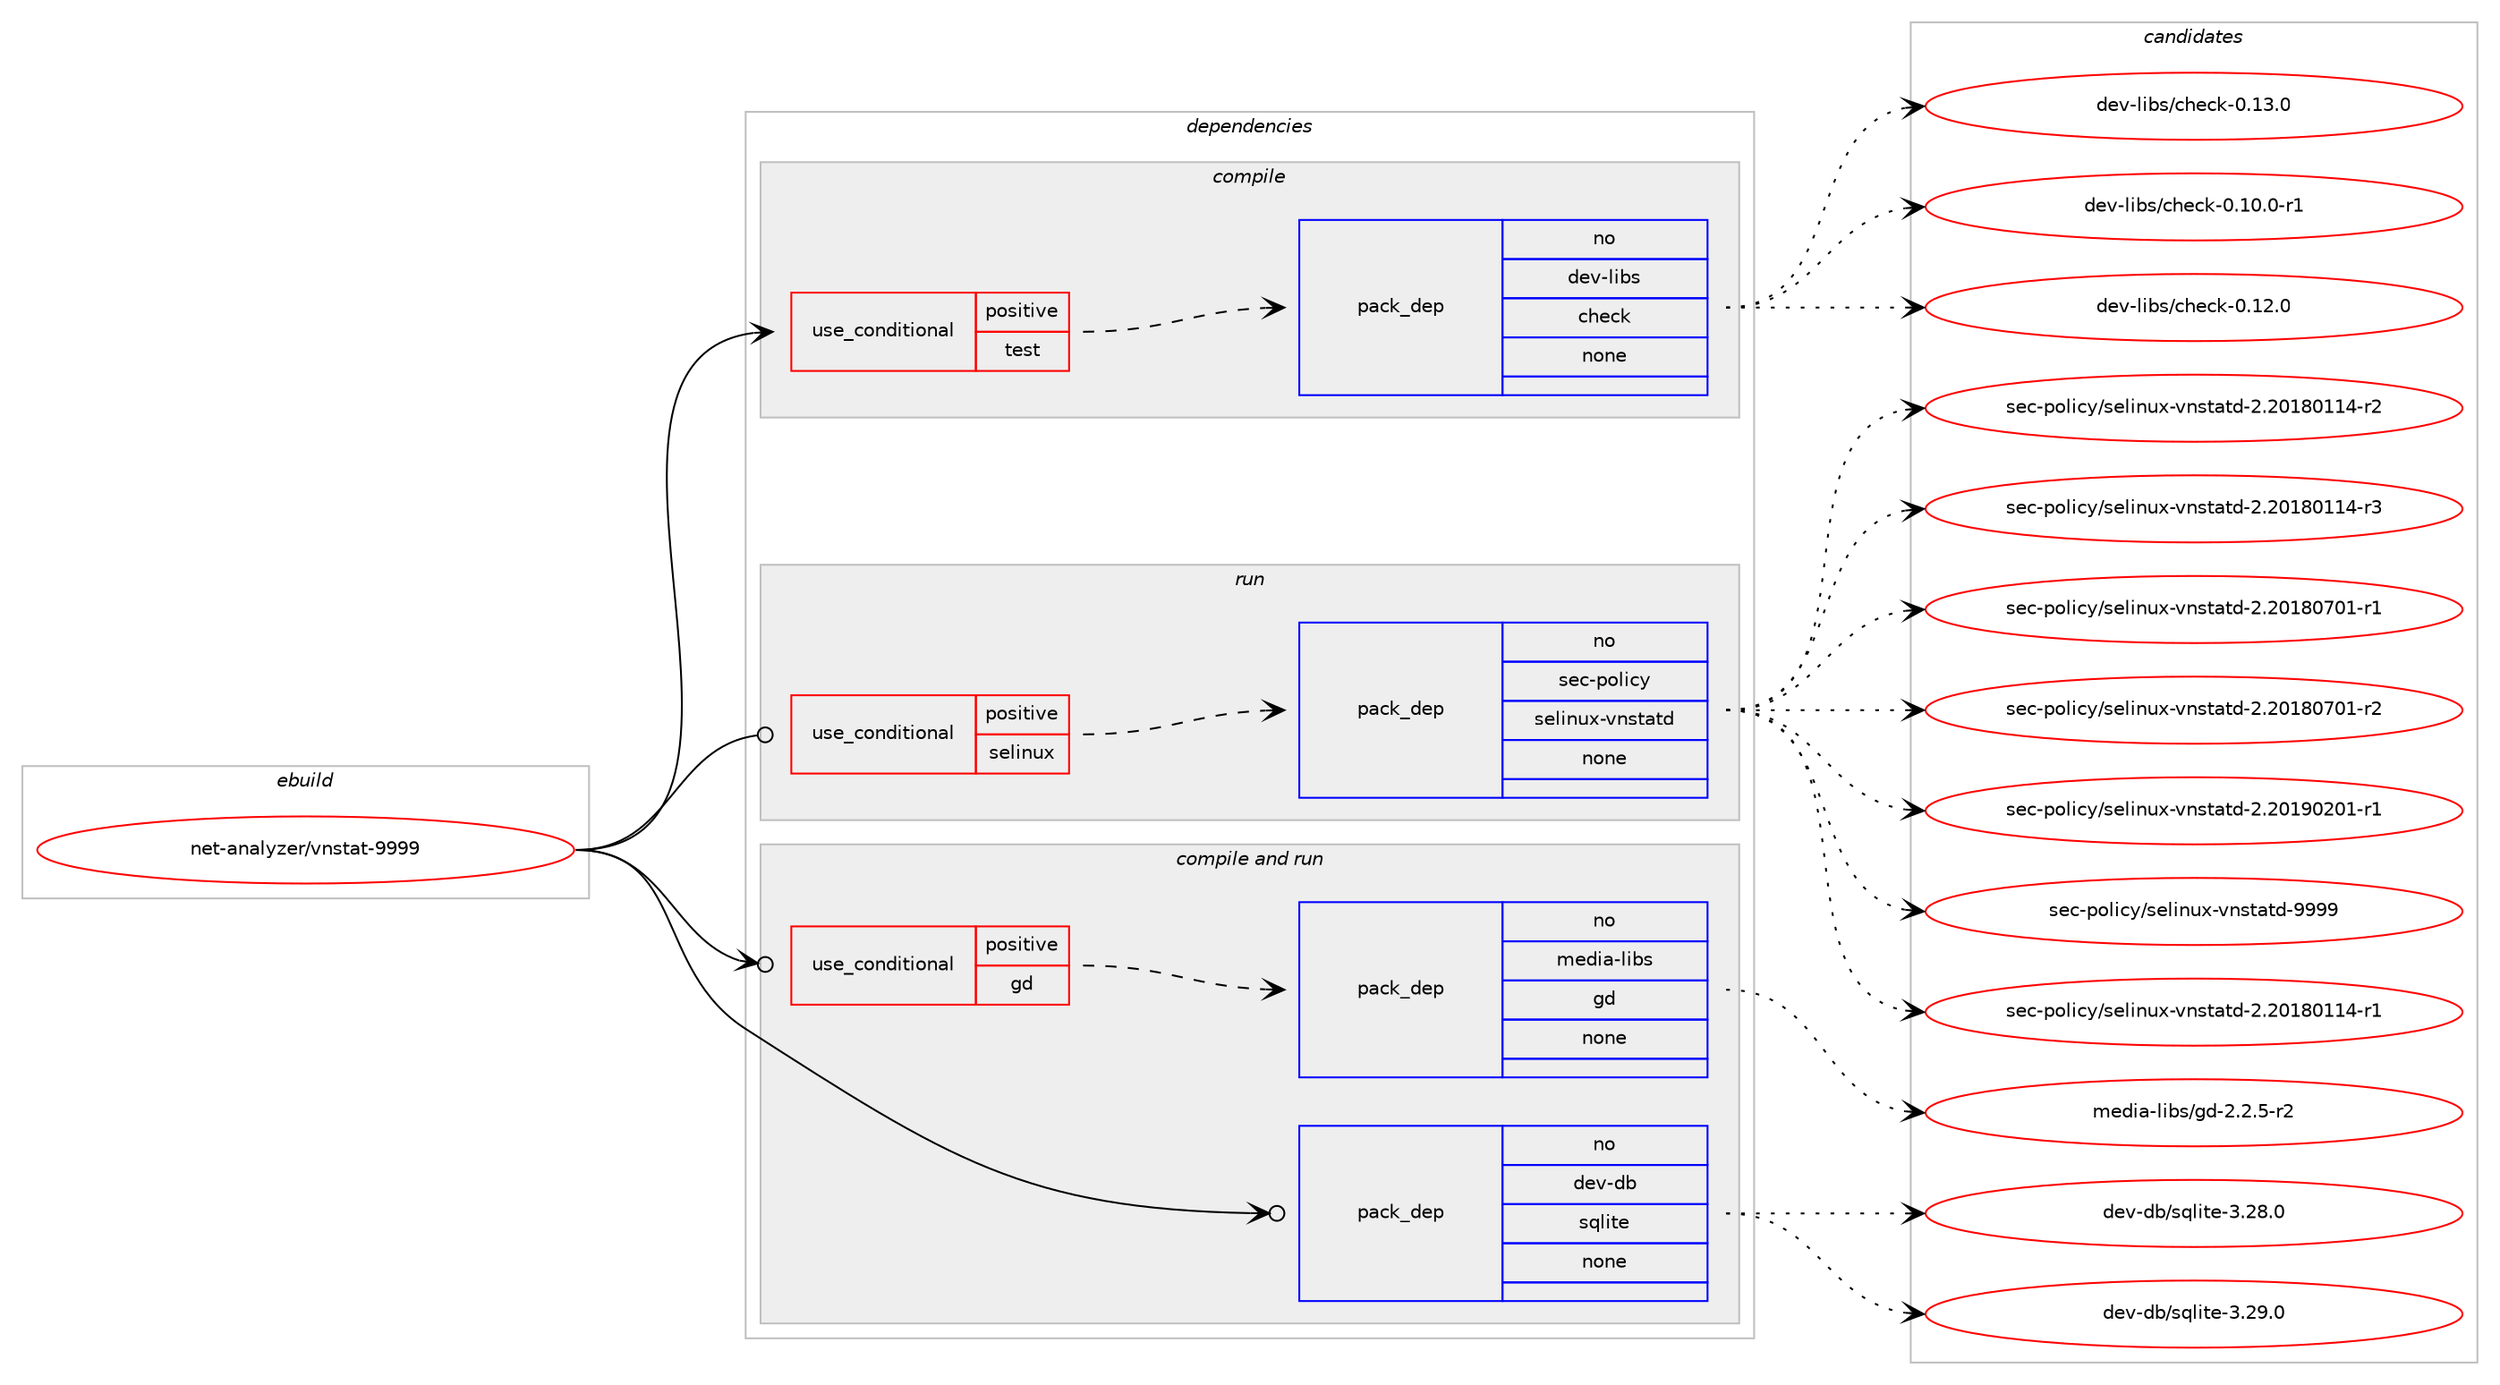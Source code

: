 digraph prolog {

# *************
# Graph options
# *************

newrank=true;
concentrate=true;
compound=true;
graph [rankdir=LR,fontname=Helvetica,fontsize=10,ranksep=1.5];#, ranksep=2.5, nodesep=0.2];
edge  [arrowhead=vee];
node  [fontname=Helvetica,fontsize=10];

# **********
# The ebuild
# **********

subgraph cluster_leftcol {
color=gray;
rank=same;
label=<<i>ebuild</i>>;
id [label="net-analyzer/vnstat-9999", color=red, width=4, href="../net-analyzer/vnstat-9999.svg"];
}

# ****************
# The dependencies
# ****************

subgraph cluster_midcol {
color=gray;
label=<<i>dependencies</i>>;
subgraph cluster_compile {
fillcolor="#eeeeee";
style=filled;
label=<<i>compile</i>>;
subgraph cond198605 {
dependency816427 [label=<<TABLE BORDER="0" CELLBORDER="1" CELLSPACING="0" CELLPADDING="4"><TR><TD ROWSPAN="3" CELLPADDING="10">use_conditional</TD></TR><TR><TD>positive</TD></TR><TR><TD>test</TD></TR></TABLE>>, shape=none, color=red];
subgraph pack603538 {
dependency816428 [label=<<TABLE BORDER="0" CELLBORDER="1" CELLSPACING="0" CELLPADDING="4" WIDTH="220"><TR><TD ROWSPAN="6" CELLPADDING="30">pack_dep</TD></TR><TR><TD WIDTH="110">no</TD></TR><TR><TD>dev-libs</TD></TR><TR><TD>check</TD></TR><TR><TD>none</TD></TR><TR><TD></TD></TR></TABLE>>, shape=none, color=blue];
}
dependency816427:e -> dependency816428:w [weight=20,style="dashed",arrowhead="vee"];
}
id:e -> dependency816427:w [weight=20,style="solid",arrowhead="vee"];
}
subgraph cluster_compileandrun {
fillcolor="#eeeeee";
style=filled;
label=<<i>compile and run</i>>;
subgraph cond198606 {
dependency816429 [label=<<TABLE BORDER="0" CELLBORDER="1" CELLSPACING="0" CELLPADDING="4"><TR><TD ROWSPAN="3" CELLPADDING="10">use_conditional</TD></TR><TR><TD>positive</TD></TR><TR><TD>gd</TD></TR></TABLE>>, shape=none, color=red];
subgraph pack603539 {
dependency816430 [label=<<TABLE BORDER="0" CELLBORDER="1" CELLSPACING="0" CELLPADDING="4" WIDTH="220"><TR><TD ROWSPAN="6" CELLPADDING="30">pack_dep</TD></TR><TR><TD WIDTH="110">no</TD></TR><TR><TD>media-libs</TD></TR><TR><TD>gd</TD></TR><TR><TD>none</TD></TR><TR><TD></TD></TR></TABLE>>, shape=none, color=blue];
}
dependency816429:e -> dependency816430:w [weight=20,style="dashed",arrowhead="vee"];
}
id:e -> dependency816429:w [weight=20,style="solid",arrowhead="odotvee"];
subgraph pack603540 {
dependency816431 [label=<<TABLE BORDER="0" CELLBORDER="1" CELLSPACING="0" CELLPADDING="4" WIDTH="220"><TR><TD ROWSPAN="6" CELLPADDING="30">pack_dep</TD></TR><TR><TD WIDTH="110">no</TD></TR><TR><TD>dev-db</TD></TR><TR><TD>sqlite</TD></TR><TR><TD>none</TD></TR><TR><TD></TD></TR></TABLE>>, shape=none, color=blue];
}
id:e -> dependency816431:w [weight=20,style="solid",arrowhead="odotvee"];
}
subgraph cluster_run {
fillcolor="#eeeeee";
style=filled;
label=<<i>run</i>>;
subgraph cond198607 {
dependency816432 [label=<<TABLE BORDER="0" CELLBORDER="1" CELLSPACING="0" CELLPADDING="4"><TR><TD ROWSPAN="3" CELLPADDING="10">use_conditional</TD></TR><TR><TD>positive</TD></TR><TR><TD>selinux</TD></TR></TABLE>>, shape=none, color=red];
subgraph pack603541 {
dependency816433 [label=<<TABLE BORDER="0" CELLBORDER="1" CELLSPACING="0" CELLPADDING="4" WIDTH="220"><TR><TD ROWSPAN="6" CELLPADDING="30">pack_dep</TD></TR><TR><TD WIDTH="110">no</TD></TR><TR><TD>sec-policy</TD></TR><TR><TD>selinux-vnstatd</TD></TR><TR><TD>none</TD></TR><TR><TD></TD></TR></TABLE>>, shape=none, color=blue];
}
dependency816432:e -> dependency816433:w [weight=20,style="dashed",arrowhead="vee"];
}
id:e -> dependency816432:w [weight=20,style="solid",arrowhead="odot"];
}
}

# **************
# The candidates
# **************

subgraph cluster_choices {
rank=same;
color=gray;
label=<<i>candidates</i>>;

subgraph choice603538 {
color=black;
nodesep=1;
choice1001011184510810598115479910410199107454846494846484511449 [label="dev-libs/check-0.10.0-r1", color=red, width=4,href="../dev-libs/check-0.10.0-r1.svg"];
choice100101118451081059811547991041019910745484649504648 [label="dev-libs/check-0.12.0", color=red, width=4,href="../dev-libs/check-0.12.0.svg"];
choice100101118451081059811547991041019910745484649514648 [label="dev-libs/check-0.13.0", color=red, width=4,href="../dev-libs/check-0.13.0.svg"];
dependency816428:e -> choice1001011184510810598115479910410199107454846494846484511449:w [style=dotted,weight="100"];
dependency816428:e -> choice100101118451081059811547991041019910745484649504648:w [style=dotted,weight="100"];
dependency816428:e -> choice100101118451081059811547991041019910745484649514648:w [style=dotted,weight="100"];
}
subgraph choice603539 {
color=black;
nodesep=1;
choice109101100105974510810598115471031004550465046534511450 [label="media-libs/gd-2.2.5-r2", color=red, width=4,href="../media-libs/gd-2.2.5-r2.svg"];
dependency816430:e -> choice109101100105974510810598115471031004550465046534511450:w [style=dotted,weight="100"];
}
subgraph choice603540 {
color=black;
nodesep=1;
choice10010111845100984711511310810511610145514650564648 [label="dev-db/sqlite-3.28.0", color=red, width=4,href="../dev-db/sqlite-3.28.0.svg"];
choice10010111845100984711511310810511610145514650574648 [label="dev-db/sqlite-3.29.0", color=red, width=4,href="../dev-db/sqlite-3.29.0.svg"];
dependency816431:e -> choice10010111845100984711511310810511610145514650564648:w [style=dotted,weight="100"];
dependency816431:e -> choice10010111845100984711511310810511610145514650574648:w [style=dotted,weight="100"];
}
subgraph choice603541 {
color=black;
nodesep=1;
choice11510199451121111081059912147115101108105110117120451181101151169711610045504650484956484949524511449 [label="sec-policy/selinux-vnstatd-2.20180114-r1", color=red, width=4,href="../sec-policy/selinux-vnstatd-2.20180114-r1.svg"];
choice11510199451121111081059912147115101108105110117120451181101151169711610045504650484956484949524511450 [label="sec-policy/selinux-vnstatd-2.20180114-r2", color=red, width=4,href="../sec-policy/selinux-vnstatd-2.20180114-r2.svg"];
choice11510199451121111081059912147115101108105110117120451181101151169711610045504650484956484949524511451 [label="sec-policy/selinux-vnstatd-2.20180114-r3", color=red, width=4,href="../sec-policy/selinux-vnstatd-2.20180114-r3.svg"];
choice11510199451121111081059912147115101108105110117120451181101151169711610045504650484956485548494511449 [label="sec-policy/selinux-vnstatd-2.20180701-r1", color=red, width=4,href="../sec-policy/selinux-vnstatd-2.20180701-r1.svg"];
choice11510199451121111081059912147115101108105110117120451181101151169711610045504650484956485548494511450 [label="sec-policy/selinux-vnstatd-2.20180701-r2", color=red, width=4,href="../sec-policy/selinux-vnstatd-2.20180701-r2.svg"];
choice11510199451121111081059912147115101108105110117120451181101151169711610045504650484957485048494511449 [label="sec-policy/selinux-vnstatd-2.20190201-r1", color=red, width=4,href="../sec-policy/selinux-vnstatd-2.20190201-r1.svg"];
choice1151019945112111108105991214711510110810511011712045118110115116971161004557575757 [label="sec-policy/selinux-vnstatd-9999", color=red, width=4,href="../sec-policy/selinux-vnstatd-9999.svg"];
dependency816433:e -> choice11510199451121111081059912147115101108105110117120451181101151169711610045504650484956484949524511449:w [style=dotted,weight="100"];
dependency816433:e -> choice11510199451121111081059912147115101108105110117120451181101151169711610045504650484956484949524511450:w [style=dotted,weight="100"];
dependency816433:e -> choice11510199451121111081059912147115101108105110117120451181101151169711610045504650484956484949524511451:w [style=dotted,weight="100"];
dependency816433:e -> choice11510199451121111081059912147115101108105110117120451181101151169711610045504650484956485548494511449:w [style=dotted,weight="100"];
dependency816433:e -> choice11510199451121111081059912147115101108105110117120451181101151169711610045504650484956485548494511450:w [style=dotted,weight="100"];
dependency816433:e -> choice11510199451121111081059912147115101108105110117120451181101151169711610045504650484957485048494511449:w [style=dotted,weight="100"];
dependency816433:e -> choice1151019945112111108105991214711510110810511011712045118110115116971161004557575757:w [style=dotted,weight="100"];
}
}

}
